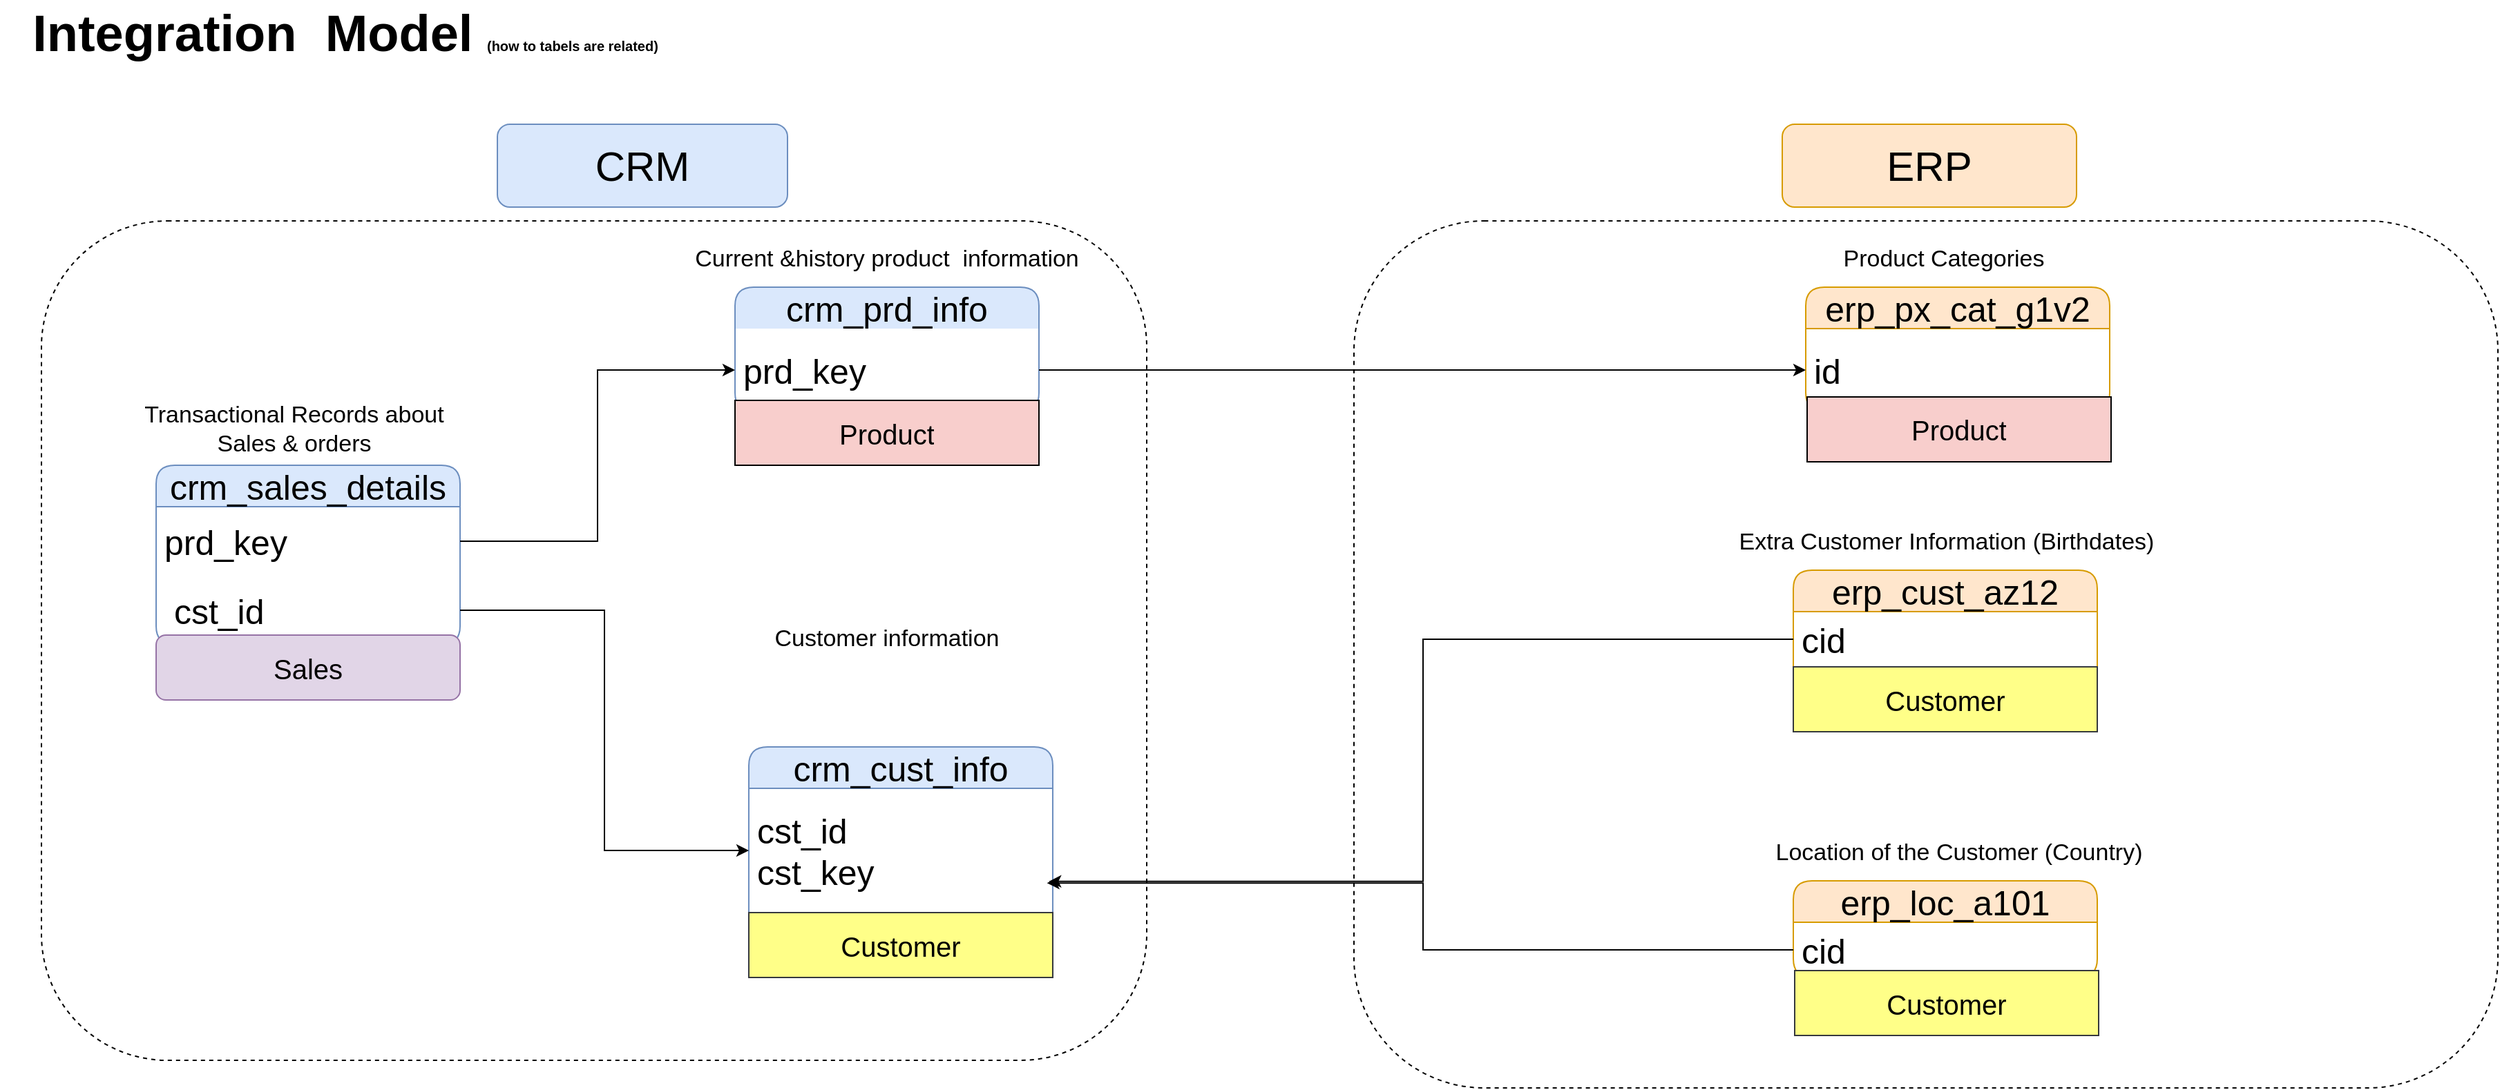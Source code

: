 <mxfile version="26.0.16">
  <diagram name="Page-1" id="iJdfqi7TyyQYNWX590Ah">
    <mxGraphModel dx="1855" dy="1010" grid="1" gridSize="10" guides="1" tooltips="1" connect="1" arrows="1" fold="1" page="1" pageScale="1" pageWidth="1600" pageHeight="900" math="0" shadow="0">
      <root>
        <mxCell id="0" />
        <mxCell id="1" parent="0" />
        <mxCell id="gfYP4dWiBDTwcpl1m-aG-19" value="" style="rounded=1;whiteSpace=wrap;html=1;fillColor=none;dashed=1;" parent="1" vertex="1">
          <mxGeometry x="1000" y="200" width="828" height="628" as="geometry" />
        </mxCell>
        <mxCell id="MD6ekfCmpJkhsAlaI6PO-1" value="&lt;font style=&quot;font-size: 37px;&quot;&gt;Integration&amp;nbsp; Model &lt;/font&gt;&lt;font size=&quot;1&quot; style=&quot;&quot;&gt;(how to tabels are related)&lt;/font&gt;" style="text;html=1;align=center;verticalAlign=middle;whiteSpace=wrap;rounded=0;fontStyle=1" parent="1" vertex="1">
          <mxGeometry x="20" y="40" width="500" height="50" as="geometry" />
        </mxCell>
        <mxCell id="MD6ekfCmpJkhsAlaI6PO-2" value="crm_cust_info" style="swimlane;fontStyle=0;childLayout=stackLayout;horizontal=1;startSize=30;horizontalStack=0;resizeParent=1;resizeParentMax=0;resizeLast=0;collapsible=1;marginBottom=0;whiteSpace=wrap;html=1;rounded=1;fillColor=#dae8fc;strokeColor=#6c8ebf;fontSize=25;" parent="1" vertex="1">
          <mxGeometry x="562" y="581" width="220" height="167" as="geometry" />
        </mxCell>
        <mxCell id="MD6ekfCmpJkhsAlaI6PO-3" value="cst_id&lt;div&gt;cst_key&lt;/div&gt;" style="text;strokeColor=none;fillColor=none;align=left;verticalAlign=middle;spacingLeft=4;spacingRight=4;overflow=hidden;points=[[0,0.5],[1,0.5]];portConstraint=eastwest;rotatable=0;whiteSpace=wrap;html=1;fontSize=25;rounded=1;" parent="MD6ekfCmpJkhsAlaI6PO-2" vertex="1">
          <mxGeometry y="30" width="220" height="90" as="geometry" />
        </mxCell>
        <mxCell id="zBULZXj73o6GFWgTDGym-3" value="&lt;span style=&quot;font-size: 20px;&quot;&gt;Customer&lt;/span&gt;" style="text;html=1;strokeColor=#36393d;fillColor=#ffff88;align=center;verticalAlign=middle;whiteSpace=wrap;overflow=hidden;rounded=0;swimlaneLine=0;" vertex="1" parent="MD6ekfCmpJkhsAlaI6PO-2">
          <mxGeometry y="120" width="220" height="47" as="geometry" />
        </mxCell>
        <mxCell id="MD6ekfCmpJkhsAlaI6PO-7" value="&lt;font style=&quot;font-size: 17px;&quot;&gt;Customer information&lt;/font&gt;" style="text;html=1;align=center;verticalAlign=middle;whiteSpace=wrap;rounded=0;" parent="1" vertex="1">
          <mxGeometry x="522" y="488" width="280" height="30" as="geometry" />
        </mxCell>
        <mxCell id="MD6ekfCmpJkhsAlaI6PO-8" value="crm_prd_info" style="swimlane;fontStyle=0;childLayout=stackLayout;horizontal=1;startSize=30;horizontalStack=0;resizeParent=1;resizeParentMax=0;resizeLast=0;collapsible=1;marginBottom=0;whiteSpace=wrap;html=1;rounded=1;fillColor=#dae8fc;strokeColor=#6c8ebf;fontSize=25;swimlaneLine=0;" parent="1" vertex="1">
          <mxGeometry x="552" y="248" width="220" height="90" as="geometry" />
        </mxCell>
        <mxCell id="MD6ekfCmpJkhsAlaI6PO-9" value="prd_key" style="text;strokeColor=none;fillColor=none;align=left;verticalAlign=middle;spacingLeft=4;spacingRight=4;overflow=hidden;points=[[0,0.5],[1,0.5]];portConstraint=eastwest;rotatable=0;whiteSpace=wrap;html=1;fontSize=25;rounded=1;sketch=1;curveFitting=1;jiggle=2;swimlaneLine=0;" parent="MD6ekfCmpJkhsAlaI6PO-8" vertex="1">
          <mxGeometry y="30" width="220" height="60" as="geometry" />
        </mxCell>
        <mxCell id="MD6ekfCmpJkhsAlaI6PO-10" value="&lt;font style=&quot;font-size: 17px;&quot;&gt;Current &amp;amp;history product&amp;nbsp; information&lt;/font&gt;" style="text;html=1;align=center;verticalAlign=middle;whiteSpace=wrap;rounded=0;" parent="1" vertex="1">
          <mxGeometry x="522" y="218" width="280" height="20" as="geometry" />
        </mxCell>
        <mxCell id="MD6ekfCmpJkhsAlaI6PO-11" value="crm_sales_details" style="swimlane;fontStyle=0;childLayout=stackLayout;horizontal=1;startSize=30;horizontalStack=0;resizeParent=1;resizeParentMax=0;resizeLast=0;collapsible=1;marginBottom=0;whiteSpace=wrap;html=1;rounded=1;fillColor=#dae8fc;strokeColor=#6c8ebf;fontSize=25;" parent="1" vertex="1">
          <mxGeometry x="133" y="377" width="220" height="130" as="geometry" />
        </mxCell>
        <mxCell id="MD6ekfCmpJkhsAlaI6PO-12" value="prd_key" style="text;strokeColor=none;fillColor=none;align=left;verticalAlign=middle;spacingLeft=4;spacingRight=4;overflow=hidden;points=[[0,0.5],[1,0.5]];portConstraint=eastwest;rotatable=0;whiteSpace=wrap;html=1;fontSize=25;rounded=1;" parent="MD6ekfCmpJkhsAlaI6PO-11" vertex="1">
          <mxGeometry y="30" width="220" height="50" as="geometry" />
        </mxCell>
        <mxCell id="MD6ekfCmpJkhsAlaI6PO-14" value="&amp;nbsp;cst_id" style="text;strokeColor=none;fillColor=none;align=left;verticalAlign=middle;spacingLeft=4;spacingRight=4;overflow=hidden;points=[[0,0.5],[1,0.5]];portConstraint=eastwest;rotatable=0;whiteSpace=wrap;html=1;fontSize=25;rounded=1;" parent="MD6ekfCmpJkhsAlaI6PO-11" vertex="1">
          <mxGeometry y="80" width="220" height="50" as="geometry" />
        </mxCell>
        <mxCell id="MD6ekfCmpJkhsAlaI6PO-13" value="&lt;span style=&quot;font-size: 17px;&quot;&gt;Transactional Records about Sales &amp;amp; orders&lt;/span&gt;" style="text;html=1;align=center;verticalAlign=middle;whiteSpace=wrap;rounded=0;" parent="1" vertex="1">
          <mxGeometry x="103" y="341" width="260" height="20" as="geometry" />
        </mxCell>
        <mxCell id="MD6ekfCmpJkhsAlaI6PO-15" style="edgeStyle=orthogonalEdgeStyle;rounded=0;orthogonalLoop=1;jettySize=auto;html=1;entryX=0;entryY=0.5;entryDx=0;entryDy=0;" parent="1" source="MD6ekfCmpJkhsAlaI6PO-14" target="MD6ekfCmpJkhsAlaI6PO-3" edge="1">
          <mxGeometry relative="1" as="geometry" />
        </mxCell>
        <mxCell id="MD6ekfCmpJkhsAlaI6PO-16" style="edgeStyle=orthogonalEdgeStyle;rounded=0;orthogonalLoop=1;jettySize=auto;html=1;" parent="1" source="MD6ekfCmpJkhsAlaI6PO-12" target="MD6ekfCmpJkhsAlaI6PO-9" edge="1">
          <mxGeometry relative="1" as="geometry" />
        </mxCell>
        <mxCell id="gfYP4dWiBDTwcpl1m-aG-1" value="erp_cust_az12" style="swimlane;fontStyle=0;childLayout=stackLayout;horizontal=1;startSize=30;horizontalStack=0;resizeParent=1;resizeParentMax=0;resizeLast=0;collapsible=1;marginBottom=0;whiteSpace=wrap;html=1;rounded=1;fillColor=#ffe6cc;strokeColor=#d79b00;fontSize=25;" parent="1" vertex="1">
          <mxGeometry x="1318" y="453" width="220" height="117" as="geometry" />
        </mxCell>
        <mxCell id="gfYP4dWiBDTwcpl1m-aG-2" value="cid" style="text;strokeColor=none;fillColor=none;align=left;verticalAlign=middle;spacingLeft=4;spacingRight=4;overflow=hidden;points=[[0,0.5],[1,0.5]];portConstraint=eastwest;rotatable=0;whiteSpace=wrap;html=1;fontSize=25;rounded=1;" parent="gfYP4dWiBDTwcpl1m-aG-1" vertex="1">
          <mxGeometry y="30" width="220" height="40" as="geometry" />
        </mxCell>
        <mxCell id="zBULZXj73o6GFWgTDGym-4" value="&lt;span style=&quot;font-size: 20px;&quot;&gt;Customer&lt;/span&gt;" style="text;html=1;strokeColor=#36393d;fillColor=#ffff88;align=center;verticalAlign=middle;whiteSpace=wrap;overflow=hidden;rounded=0;swimlaneLine=0;" vertex="1" parent="gfYP4dWiBDTwcpl1m-aG-1">
          <mxGeometry y="70" width="220" height="47" as="geometry" />
        </mxCell>
        <mxCell id="gfYP4dWiBDTwcpl1m-aG-3" value="&lt;span style=&quot;font-size: 17px;&quot;&gt;Extra Customer Information (Birthdates)&lt;/span&gt;" style="text;html=1;align=center;verticalAlign=middle;whiteSpace=wrap;rounded=0;" parent="1" vertex="1">
          <mxGeometry x="1269" y="423" width="320" height="20" as="geometry" />
        </mxCell>
        <mxCell id="gfYP4dWiBDTwcpl1m-aG-4" style="edgeStyle=orthogonalEdgeStyle;rounded=0;orthogonalLoop=1;jettySize=auto;html=1;entryX=0.987;entryY=0.749;entryDx=0;entryDy=0;entryPerimeter=0;" parent="1" source="gfYP4dWiBDTwcpl1m-aG-2" target="MD6ekfCmpJkhsAlaI6PO-3" edge="1">
          <mxGeometry relative="1" as="geometry" />
        </mxCell>
        <mxCell id="gfYP4dWiBDTwcpl1m-aG-5" value="erp_loc_a101" style="swimlane;fontStyle=0;childLayout=stackLayout;horizontal=1;startSize=30;horizontalStack=0;resizeParent=1;resizeParentMax=0;resizeLast=0;collapsible=1;marginBottom=0;whiteSpace=wrap;html=1;rounded=1;fillColor=#ffe6cc;strokeColor=#d79b00;fontSize=25;" parent="1" vertex="1">
          <mxGeometry x="1318" y="678" width="220" height="70" as="geometry" />
        </mxCell>
        <mxCell id="gfYP4dWiBDTwcpl1m-aG-6" value="cid" style="text;strokeColor=none;fillColor=none;align=left;verticalAlign=middle;spacingLeft=4;spacingRight=4;overflow=hidden;points=[[0,0.5],[1,0.5]];portConstraint=eastwest;rotatable=0;whiteSpace=wrap;html=1;fontSize=25;rounded=1;" parent="gfYP4dWiBDTwcpl1m-aG-5" vertex="1">
          <mxGeometry y="30" width="220" height="40" as="geometry" />
        </mxCell>
        <mxCell id="gfYP4dWiBDTwcpl1m-aG-7" value="&lt;span style=&quot;font-size: 17px;&quot;&gt;Location of the Customer (Country)&lt;/span&gt;" style="text;html=1;align=center;verticalAlign=middle;whiteSpace=wrap;rounded=0;" parent="1" vertex="1">
          <mxGeometry x="1278" y="648" width="320" height="20" as="geometry" />
        </mxCell>
        <mxCell id="gfYP4dWiBDTwcpl1m-aG-8" style="edgeStyle=orthogonalEdgeStyle;rounded=0;orthogonalLoop=1;jettySize=auto;html=1;entryX=0.981;entryY=0.762;entryDx=0;entryDy=0;entryPerimeter=0;" parent="1" source="gfYP4dWiBDTwcpl1m-aG-6" target="MD6ekfCmpJkhsAlaI6PO-3" edge="1">
          <mxGeometry relative="1" as="geometry" />
        </mxCell>
        <mxCell id="gfYP4dWiBDTwcpl1m-aG-9" value="erp_px_cat_g1v2" style="swimlane;fontStyle=0;childLayout=stackLayout;horizontal=1;startSize=30;horizontalStack=0;resizeParent=1;resizeParentMax=0;resizeLast=0;collapsible=1;marginBottom=0;whiteSpace=wrap;html=1;rounded=1;fillColor=#ffe6cc;strokeColor=#d79b00;fontSize=25;swimlaneLine=1;" parent="1" vertex="1">
          <mxGeometry x="1327" y="248" width="220" height="90" as="geometry" />
        </mxCell>
        <mxCell id="gfYP4dWiBDTwcpl1m-aG-10" value="id" style="text;strokeColor=none;fillColor=none;align=left;verticalAlign=middle;spacingLeft=4;spacingRight=4;overflow=hidden;points=[[0,0.5],[1,0.5]];portConstraint=eastwest;rotatable=0;whiteSpace=wrap;html=1;fontSize=25;rounded=1;swimlaneLine=1;" parent="gfYP4dWiBDTwcpl1m-aG-9" vertex="1">
          <mxGeometry y="30" width="220" height="60" as="geometry" />
        </mxCell>
        <mxCell id="gfYP4dWiBDTwcpl1m-aG-12" value="&lt;span style=&quot;font-size: 17px;&quot;&gt;Product Categories&lt;/span&gt;" style="text;html=1;align=center;verticalAlign=middle;whiteSpace=wrap;rounded=0;" parent="1" vertex="1">
          <mxGeometry x="1267" y="218" width="320" height="20" as="geometry" />
        </mxCell>
        <mxCell id="gfYP4dWiBDTwcpl1m-aG-18" value="&lt;font style=&quot;font-size: 30px;&quot;&gt;CRM&lt;/font&gt;" style="rounded=1;whiteSpace=wrap;html=1;fillColor=#dae8fc;strokeColor=#6c8ebf;" parent="1" vertex="1">
          <mxGeometry x="380" y="130" width="210" height="60" as="geometry" />
        </mxCell>
        <mxCell id="gfYP4dWiBDTwcpl1m-aG-20" value="&lt;span style=&quot;font-size: 30px;&quot;&gt;ERP&lt;/span&gt;" style="rounded=1;whiteSpace=wrap;html=1;fillColor=#ffe6cc;strokeColor=#d79b00;" parent="1" vertex="1">
          <mxGeometry x="1310" y="130" width="213" height="60" as="geometry" />
        </mxCell>
        <mxCell id="zBULZXj73o6GFWgTDGym-2" value="&lt;span style=&quot;font-size: 20px;&quot;&gt;Product&lt;/span&gt;" style="text;html=1;strokeColor=default;fillColor=#f8cecc;align=center;verticalAlign=middle;whiteSpace=wrap;overflow=hidden;rounded=0;swimlaneLine=0;" vertex="1" parent="1">
          <mxGeometry x="1328" y="327.5" width="220" height="47" as="geometry" />
        </mxCell>
        <mxCell id="zBULZXj73o6GFWgTDGym-1" value="&lt;span style=&quot;font-size: 20px;&quot;&gt;Product&lt;/span&gt;" style="text;html=1;strokeColor=default;fillColor=#f8cecc;align=center;verticalAlign=middle;whiteSpace=wrap;overflow=hidden;rounded=0;swimlaneLine=0;" vertex="1" parent="1">
          <mxGeometry x="552" y="330" width="220" height="47" as="geometry" />
        </mxCell>
        <mxCell id="zBULZXj73o6GFWgTDGym-5" value="&lt;span style=&quot;font-size: 20px;&quot;&gt;Customer&lt;/span&gt;" style="text;html=1;strokeColor=#36393d;fillColor=#ffff88;align=center;verticalAlign=middle;whiteSpace=wrap;overflow=hidden;rounded=0;swimlaneLine=0;" vertex="1" parent="1">
          <mxGeometry x="1319" y="743" width="220" height="47" as="geometry" />
        </mxCell>
        <mxCell id="zBULZXj73o6GFWgTDGym-6" style="edgeStyle=orthogonalEdgeStyle;rounded=0;orthogonalLoop=1;jettySize=auto;html=1;entryX=0;entryY=0.5;entryDx=0;entryDy=0;" edge="1" parent="1" source="MD6ekfCmpJkhsAlaI6PO-9" target="gfYP4dWiBDTwcpl1m-aG-10">
          <mxGeometry relative="1" as="geometry" />
        </mxCell>
        <mxCell id="zBULZXj73o6GFWgTDGym-7" value="&lt;span style=&quot;font-size: 20px;&quot;&gt;Sales&lt;/span&gt;" style="text;html=1;strokeColor=#9673a6;fillColor=#e1d5e7;align=center;verticalAlign=middle;whiteSpace=wrap;overflow=hidden;rounded=1;swimlaneLine=0;" vertex="1" parent="1">
          <mxGeometry x="133" y="500" width="220" height="47" as="geometry" />
        </mxCell>
        <mxCell id="gfYP4dWiBDTwcpl1m-aG-17" value="" style="rounded=1;whiteSpace=wrap;html=1;fillColor=none;dashed=1;" parent="1" vertex="1">
          <mxGeometry x="50" y="200" width="800" height="608" as="geometry" />
        </mxCell>
      </root>
    </mxGraphModel>
  </diagram>
</mxfile>
